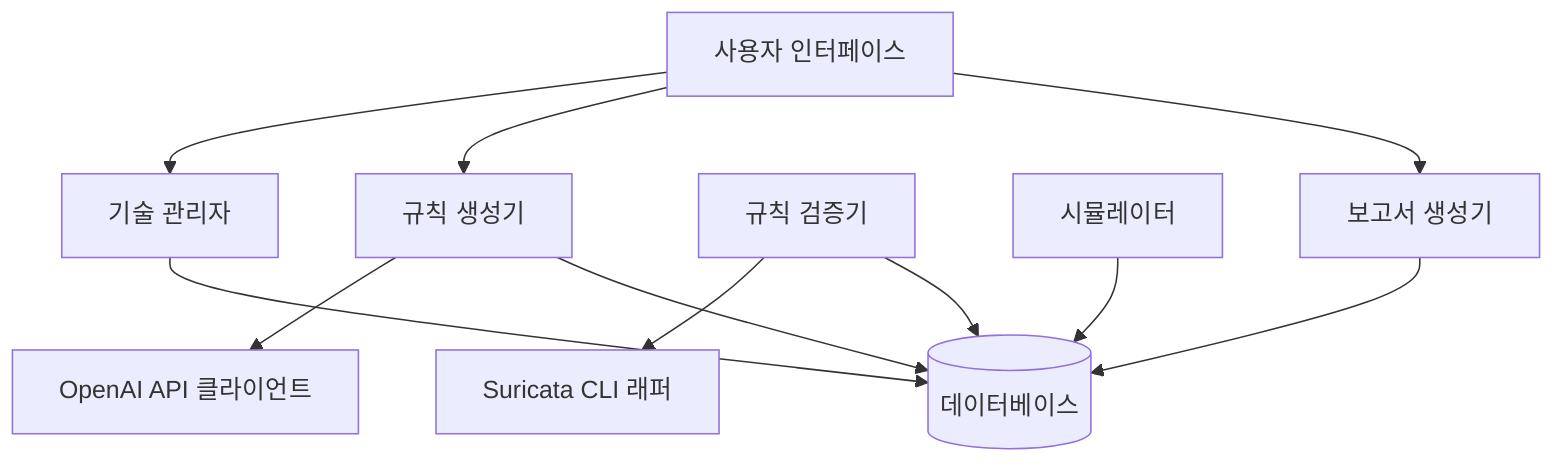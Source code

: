 graph TD
    A[사용자 인터페이스]
    B[기술 관리자]
    C[규칙 생성기]
    D[규칙 검증기]
    E[시뮬레이터]
    F[보고서 생성기]
    G[(데이터베이스)]
    H[OpenAI API 클라이언트]
    I[Suricata CLI 래퍼]

    A --> B
    A --> C
    A --> F
    B --> G
    C --> H
    C --> G
    D --> I
    D --> G
    E --> G
    F --> G